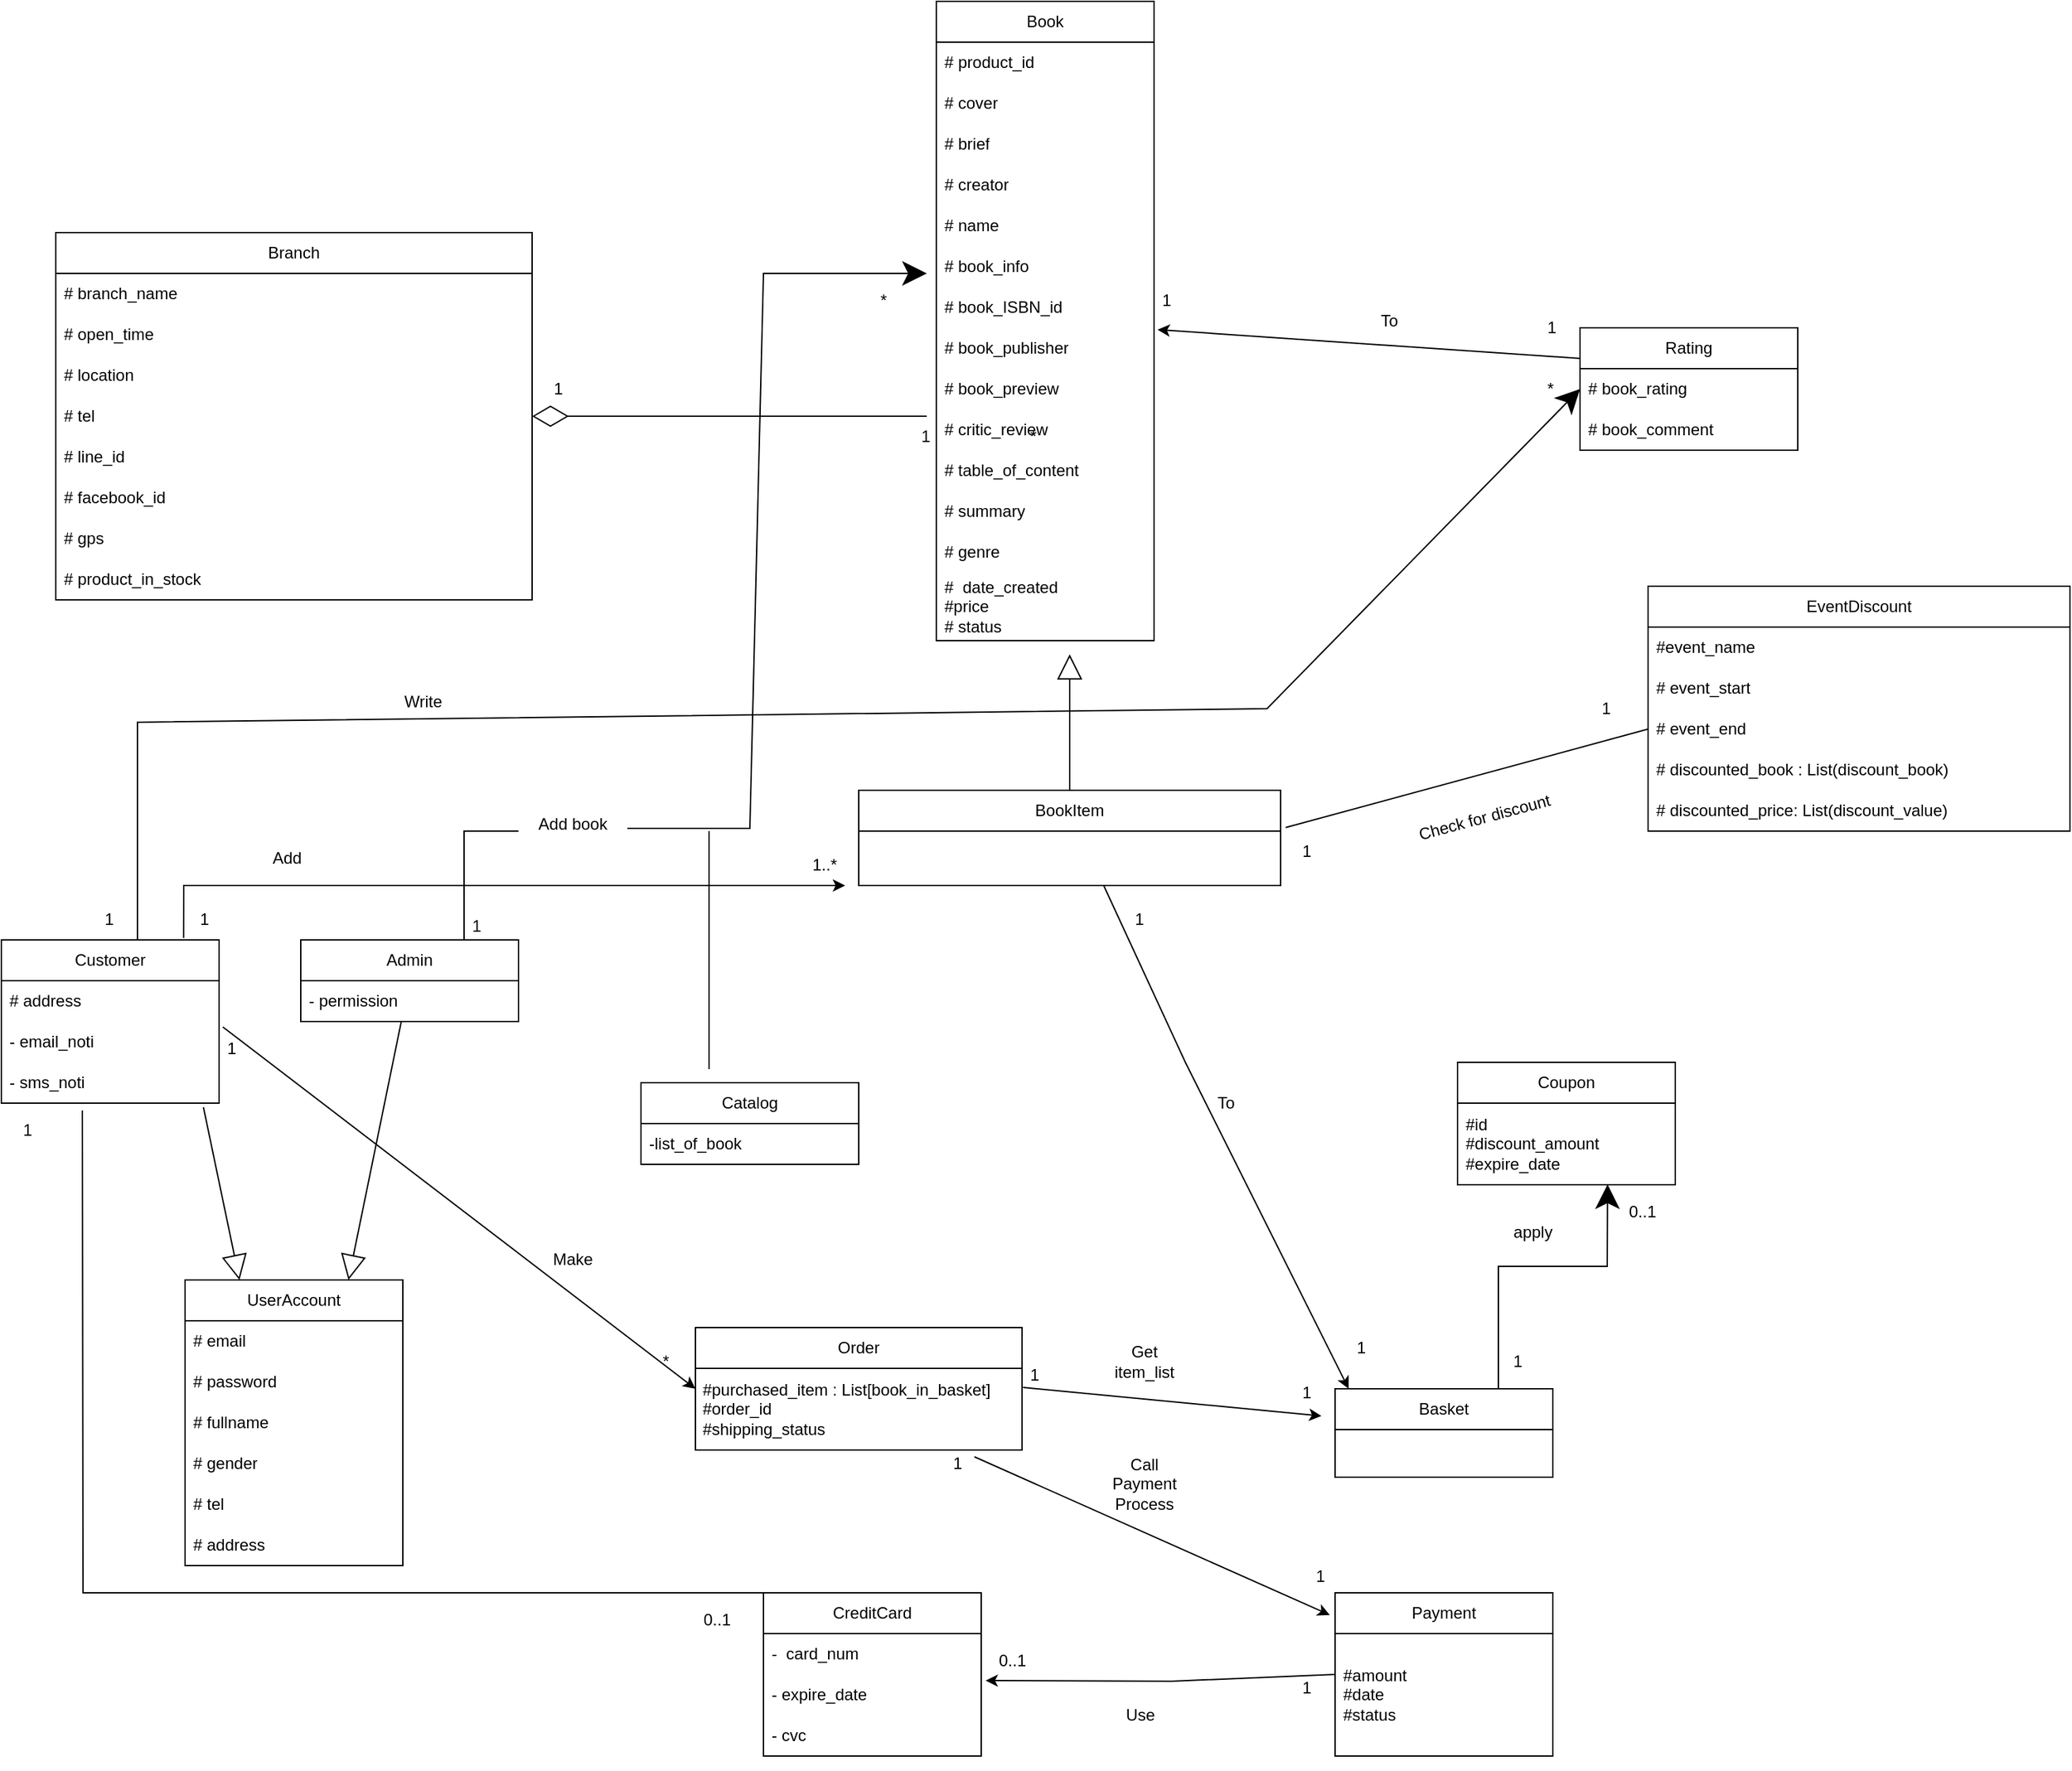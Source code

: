 <mxfile version="20.8.23" type="device"><diagram id="C5RBs43oDa-KdzZeNtuy" name="Page-1"><mxGraphModel dx="1314" dy="692" grid="1" gridSize="10" guides="1" tooltips="1" connect="1" arrows="1" fold="1" page="1" pageScale="1" pageWidth="1654" pageHeight="2336" math="0" shadow="0"><root><mxCell id="WIyWlLk6GJQsqaUBKTNV-0"/><mxCell id="WIyWlLk6GJQsqaUBKTNV-1" parent="WIyWlLk6GJQsqaUBKTNV-0"/><mxCell id="mGUsan2AT3koBFjfk_Zs-2" value="UserAccount" style="swimlane;fontStyle=0;childLayout=stackLayout;horizontal=1;startSize=30;horizontalStack=0;resizeParent=1;resizeParentMax=0;resizeLast=0;collapsible=1;marginBottom=0;whiteSpace=wrap;html=1;" parent="WIyWlLk6GJQsqaUBKTNV-1" vertex="1"><mxGeometry x="195" y="960" width="160" height="210" as="geometry"/></mxCell><mxCell id="mGUsan2AT3koBFjfk_Zs-3" value="# email" style="text;strokeColor=none;fillColor=none;align=left;verticalAlign=middle;spacingLeft=4;spacingRight=4;overflow=hidden;points=[[0,0.5],[1,0.5]];portConstraint=eastwest;rotatable=0;whiteSpace=wrap;html=1;" parent="mGUsan2AT3koBFjfk_Zs-2" vertex="1"><mxGeometry y="30" width="160" height="30" as="geometry"/></mxCell><mxCell id="mGUsan2AT3koBFjfk_Zs-4" value="# password" style="text;strokeColor=none;fillColor=none;align=left;verticalAlign=middle;spacingLeft=4;spacingRight=4;overflow=hidden;points=[[0,0.5],[1,0.5]];portConstraint=eastwest;rotatable=0;whiteSpace=wrap;html=1;" parent="mGUsan2AT3koBFjfk_Zs-2" vertex="1"><mxGeometry y="60" width="160" height="30" as="geometry"/></mxCell><mxCell id="mGUsan2AT3koBFjfk_Zs-5" value="# fullname" style="text;strokeColor=none;fillColor=none;align=left;verticalAlign=middle;spacingLeft=4;spacingRight=4;overflow=hidden;points=[[0,0.5],[1,0.5]];portConstraint=eastwest;rotatable=0;whiteSpace=wrap;html=1;" parent="mGUsan2AT3koBFjfk_Zs-2" vertex="1"><mxGeometry y="90" width="160" height="30" as="geometry"/></mxCell><mxCell id="mGUsan2AT3koBFjfk_Zs-7" value="# gender" style="text;strokeColor=none;fillColor=none;align=left;verticalAlign=middle;spacingLeft=4;spacingRight=4;overflow=hidden;points=[[0,0.5],[1,0.5]];portConstraint=eastwest;rotatable=0;whiteSpace=wrap;html=1;" parent="mGUsan2AT3koBFjfk_Zs-2" vertex="1"><mxGeometry y="120" width="160" height="30" as="geometry"/></mxCell><mxCell id="mGUsan2AT3koBFjfk_Zs-9" value="# tel" style="text;strokeColor=none;fillColor=none;align=left;verticalAlign=middle;spacingLeft=4;spacingRight=4;overflow=hidden;points=[[0,0.5],[1,0.5]];portConstraint=eastwest;rotatable=0;whiteSpace=wrap;html=1;" parent="mGUsan2AT3koBFjfk_Zs-2" vertex="1"><mxGeometry y="150" width="160" height="30" as="geometry"/></mxCell><mxCell id="2beDzHOV4FtanLBWk04p-0" value="# address" style="text;strokeColor=none;fillColor=none;align=left;verticalAlign=middle;spacingLeft=4;spacingRight=4;overflow=hidden;points=[[0,0.5],[1,0.5]];portConstraint=eastwest;rotatable=0;whiteSpace=wrap;html=1;" parent="mGUsan2AT3koBFjfk_Zs-2" vertex="1"><mxGeometry y="180" width="160" height="30" as="geometry"/></mxCell><mxCell id="mGUsan2AT3koBFjfk_Zs-13" value="" style="endArrow=block;endSize=16;endFill=0;html=1;rounded=0;entryX=0.25;entryY=0;entryDx=0;entryDy=0;exitX=0.928;exitY=1.1;exitDx=0;exitDy=0;exitPerimeter=0;" parent="WIyWlLk6GJQsqaUBKTNV-1" source="mGUsan2AT3koBFjfk_Zs-23" target="mGUsan2AT3koBFjfk_Zs-2" edge="1"><mxGeometry width="160" relative="1" as="geometry"><mxPoint x="210" y="840" as="sourcePoint"/><mxPoint x="270" y="310" as="targetPoint"/></mxGeometry></mxCell><mxCell id="mGUsan2AT3koBFjfk_Zs-28" value="" style="endArrow=block;endSize=16;endFill=0;html=1;rounded=0;entryX=0.75;entryY=0;entryDx=0;entryDy=0;" parent="WIyWlLk6GJQsqaUBKTNV-1" source="mGUsan2AT3koBFjfk_Zs-24" target="mGUsan2AT3koBFjfk_Zs-2" edge="1"><mxGeometry width="160" relative="1" as="geometry"><mxPoint x="400" y="380" as="sourcePoint"/><mxPoint x="491" y="261" as="targetPoint"/></mxGeometry></mxCell><mxCell id="mGUsan2AT3koBFjfk_Zs-29" value="Book" style="swimlane;fontStyle=0;childLayout=stackLayout;horizontal=1;startSize=30;horizontalStack=0;resizeParent=1;resizeParentMax=0;resizeLast=0;collapsible=1;marginBottom=0;whiteSpace=wrap;html=1;" parent="WIyWlLk6GJQsqaUBKTNV-1" vertex="1"><mxGeometry x="747" y="20" width="160" height="470" as="geometry"/></mxCell><mxCell id="mGUsan2AT3koBFjfk_Zs-15" value="# product_id" style="text;strokeColor=none;fillColor=none;align=left;verticalAlign=middle;spacingLeft=4;spacingRight=4;overflow=hidden;points=[[0,0.5],[1,0.5]];portConstraint=eastwest;rotatable=0;whiteSpace=wrap;html=1;" parent="mGUsan2AT3koBFjfk_Zs-29" vertex="1"><mxGeometry y="30" width="160" height="30" as="geometry"/></mxCell><mxCell id="mGUsan2AT3koBFjfk_Zs-43" value="# cover" style="text;strokeColor=none;fillColor=none;align=left;verticalAlign=middle;spacingLeft=4;spacingRight=4;overflow=hidden;points=[[0,0.5],[1,0.5]];portConstraint=eastwest;rotatable=0;whiteSpace=wrap;html=1;" parent="mGUsan2AT3koBFjfk_Zs-29" vertex="1"><mxGeometry y="60" width="160" height="30" as="geometry"/></mxCell><mxCell id="mGUsan2AT3koBFjfk_Zs-31" value="# brief" style="text;strokeColor=none;fillColor=none;align=left;verticalAlign=middle;spacingLeft=4;spacingRight=4;overflow=hidden;points=[[0,0.5],[1,0.5]];portConstraint=eastwest;rotatable=0;whiteSpace=wrap;html=1;" parent="mGUsan2AT3koBFjfk_Zs-29" vertex="1"><mxGeometry y="90" width="160" height="30" as="geometry"/></mxCell><mxCell id="mGUsan2AT3koBFjfk_Zs-32" value="# creator" style="text;strokeColor=none;fillColor=none;align=left;verticalAlign=middle;spacingLeft=4;spacingRight=4;overflow=hidden;points=[[0,0.5],[1,0.5]];portConstraint=eastwest;rotatable=0;whiteSpace=wrap;html=1;" parent="mGUsan2AT3koBFjfk_Zs-29" vertex="1"><mxGeometry y="120" width="160" height="30" as="geometry"/></mxCell><mxCell id="mGUsan2AT3koBFjfk_Zs-33" value="# name" style="text;strokeColor=none;fillColor=none;align=left;verticalAlign=middle;spacingLeft=4;spacingRight=4;overflow=hidden;points=[[0,0.5],[1,0.5]];portConstraint=eastwest;rotatable=0;whiteSpace=wrap;html=1;" parent="mGUsan2AT3koBFjfk_Zs-29" vertex="1"><mxGeometry y="150" width="160" height="30" as="geometry"/></mxCell><mxCell id="mGUsan2AT3koBFjfk_Zs-39" value="# book_info" style="text;strokeColor=none;fillColor=none;align=left;verticalAlign=middle;spacingLeft=4;spacingRight=4;overflow=hidden;points=[[0,0.5],[1,0.5]];portConstraint=eastwest;rotatable=0;whiteSpace=wrap;html=1;" parent="mGUsan2AT3koBFjfk_Zs-29" vertex="1"><mxGeometry y="180" width="160" height="30" as="geometry"/></mxCell><mxCell id="mGUsan2AT3koBFjfk_Zs-40" value="# book_ISBN_id" style="text;strokeColor=none;fillColor=none;align=left;verticalAlign=middle;spacingLeft=4;spacingRight=4;overflow=hidden;points=[[0,0.5],[1,0.5]];portConstraint=eastwest;rotatable=0;whiteSpace=wrap;html=1;" parent="mGUsan2AT3koBFjfk_Zs-29" vertex="1"><mxGeometry y="210" width="160" height="30" as="geometry"/></mxCell><mxCell id="mGUsan2AT3koBFjfk_Zs-41" value="# book_publisher" style="text;strokeColor=none;fillColor=none;align=left;verticalAlign=middle;spacingLeft=4;spacingRight=4;overflow=hidden;points=[[0,0.5],[1,0.5]];portConstraint=eastwest;rotatable=0;whiteSpace=wrap;html=1;" parent="mGUsan2AT3koBFjfk_Zs-29" vertex="1"><mxGeometry y="240" width="160" height="30" as="geometry"/></mxCell><mxCell id="mGUsan2AT3koBFjfk_Zs-42" value="# book_preview" style="text;strokeColor=none;fillColor=none;align=left;verticalAlign=middle;spacingLeft=4;spacingRight=4;overflow=hidden;points=[[0,0.5],[1,0.5]];portConstraint=eastwest;rotatable=0;whiteSpace=wrap;html=1;" parent="mGUsan2AT3koBFjfk_Zs-29" vertex="1"><mxGeometry y="270" width="160" height="30" as="geometry"/></mxCell><mxCell id="mGUsan2AT3koBFjfk_Zs-46" value="# critic_review" style="text;strokeColor=none;fillColor=none;align=left;verticalAlign=middle;spacingLeft=4;spacingRight=4;overflow=hidden;points=[[0,0.5],[1,0.5]];portConstraint=eastwest;rotatable=0;whiteSpace=wrap;html=1;" parent="mGUsan2AT3koBFjfk_Zs-29" vertex="1"><mxGeometry y="300" width="160" height="30" as="geometry"/></mxCell><mxCell id="mGUsan2AT3koBFjfk_Zs-45" value="# table_of_content" style="text;strokeColor=none;fillColor=none;align=left;verticalAlign=middle;spacingLeft=4;spacingRight=4;overflow=hidden;points=[[0,0.5],[1,0.5]];portConstraint=eastwest;rotatable=0;whiteSpace=wrap;html=1;" parent="mGUsan2AT3koBFjfk_Zs-29" vertex="1"><mxGeometry y="330" width="160" height="30" as="geometry"/></mxCell><mxCell id="mGUsan2AT3koBFjfk_Zs-44" value="# summary" style="text;strokeColor=none;fillColor=none;align=left;verticalAlign=middle;spacingLeft=4;spacingRight=4;overflow=hidden;points=[[0,0.5],[1,0.5]];portConstraint=eastwest;rotatable=0;whiteSpace=wrap;html=1;" parent="mGUsan2AT3koBFjfk_Zs-29" vertex="1"><mxGeometry y="360" width="160" height="30" as="geometry"/></mxCell><mxCell id="mGUsan2AT3koBFjfk_Zs-34" value="# genre" style="text;strokeColor=none;fillColor=none;align=left;verticalAlign=middle;spacingLeft=4;spacingRight=4;overflow=hidden;points=[[0,0.5],[1,0.5]];portConstraint=eastwest;rotatable=0;whiteSpace=wrap;html=1;" parent="mGUsan2AT3koBFjfk_Zs-29" vertex="1"><mxGeometry y="390" width="160" height="30" as="geometry"/></mxCell><mxCell id="mGUsan2AT3koBFjfk_Zs-36" value="#&amp;nbsp; date_created&lt;br&gt;&#9;&lt;span style=&quot;&quot;&gt;#price&lt;/span&gt;&lt;br style=&quot;border-color: var(--border-color);&quot;&gt;&lt;span style=&quot;border-color: var(--border-color);&quot;&gt;&#9;&lt;/span&gt;&lt;span style=&quot;&quot;&gt;# status&lt;/span&gt;" style="text;strokeColor=none;fillColor=none;align=left;verticalAlign=middle;spacingLeft=4;spacingRight=4;overflow=hidden;points=[[0,0.5],[1,0.5]];portConstraint=eastwest;rotatable=0;whiteSpace=wrap;html=1;" parent="mGUsan2AT3koBFjfk_Zs-29" vertex="1"><mxGeometry y="420" width="160" height="50" as="geometry"/></mxCell><mxCell id="mGUsan2AT3koBFjfk_Zs-55" value="Rating" style="swimlane;fontStyle=0;childLayout=stackLayout;horizontal=1;startSize=30;horizontalStack=0;resizeParent=1;resizeParentMax=0;resizeLast=0;collapsible=1;marginBottom=0;whiteSpace=wrap;html=1;" parent="WIyWlLk6GJQsqaUBKTNV-1" vertex="1"><mxGeometry x="1220" y="260" width="160" height="90" as="geometry"/></mxCell><mxCell id="mGUsan2AT3koBFjfk_Zs-56" value="# book_rating" style="text;strokeColor=none;fillColor=none;align=left;verticalAlign=middle;spacingLeft=4;spacingRight=4;overflow=hidden;points=[[0,0.5],[1,0.5]];portConstraint=eastwest;rotatable=0;whiteSpace=wrap;html=1;" parent="mGUsan2AT3koBFjfk_Zs-55" vertex="1"><mxGeometry y="30" width="160" height="30" as="geometry"/></mxCell><mxCell id="mGUsan2AT3koBFjfk_Zs-57" value="# book_comment" style="text;strokeColor=none;fillColor=none;align=left;verticalAlign=middle;spacingLeft=4;spacingRight=4;overflow=hidden;points=[[0,0.5],[1,0.5]];portConstraint=eastwest;rotatable=0;whiteSpace=wrap;html=1;" parent="mGUsan2AT3koBFjfk_Zs-55" vertex="1"><mxGeometry y="60" width="160" height="30" as="geometry"/></mxCell><mxCell id="mGUsan2AT3koBFjfk_Zs-59" value="EventDiscount" style="swimlane;fontStyle=0;childLayout=stackLayout;horizontal=1;startSize=30;horizontalStack=0;resizeParent=1;resizeParentMax=0;resizeLast=0;collapsible=1;marginBottom=0;whiteSpace=wrap;html=1;" parent="WIyWlLk6GJQsqaUBKTNV-1" vertex="1"><mxGeometry x="1270" y="450" width="310" height="180" as="geometry"/></mxCell><mxCell id="mGUsan2AT3koBFjfk_Zs-60" value="#event_name" style="text;strokeColor=none;fillColor=none;align=left;verticalAlign=middle;spacingLeft=4;spacingRight=4;overflow=hidden;points=[[0,0.5],[1,0.5]];portConstraint=eastwest;rotatable=0;whiteSpace=wrap;html=1;" parent="mGUsan2AT3koBFjfk_Zs-59" vertex="1"><mxGeometry y="30" width="310" height="30" as="geometry"/></mxCell><mxCell id="mGUsan2AT3koBFjfk_Zs-61" value="# event_start" style="text;strokeColor=none;fillColor=none;align=left;verticalAlign=middle;spacingLeft=4;spacingRight=4;overflow=hidden;points=[[0,0.5],[1,0.5]];portConstraint=eastwest;rotatable=0;whiteSpace=wrap;html=1;" parent="mGUsan2AT3koBFjfk_Zs-59" vertex="1"><mxGeometry y="60" width="310" height="30" as="geometry"/></mxCell><mxCell id="_rfUWLjy0IPP86ky1Skj-0" value="# event_end" style="text;strokeColor=none;fillColor=none;align=left;verticalAlign=middle;spacingLeft=4;spacingRight=4;overflow=hidden;points=[[0,0.5],[1,0.5]];portConstraint=eastwest;rotatable=0;whiteSpace=wrap;html=1;" parent="mGUsan2AT3koBFjfk_Zs-59" vertex="1"><mxGeometry y="90" width="310" height="30" as="geometry"/></mxCell><mxCell id="BXBGvgOF5kK2kdJJU8cS-17" value="# discounted_book : List(discount_book)" style="text;strokeColor=none;fillColor=none;align=left;verticalAlign=middle;spacingLeft=4;spacingRight=4;overflow=hidden;points=[[0,0.5],[1,0.5]];portConstraint=eastwest;rotatable=0;whiteSpace=wrap;html=1;" parent="mGUsan2AT3koBFjfk_Zs-59" vertex="1"><mxGeometry y="120" width="310" height="30" as="geometry"/></mxCell><mxCell id="_rfUWLjy0IPP86ky1Skj-1" value="# discounted_price: List(discount_value)" style="text;strokeColor=none;fillColor=none;align=left;verticalAlign=middle;spacingLeft=4;spacingRight=4;overflow=hidden;points=[[0,0.5],[1,0.5]];portConstraint=eastwest;rotatable=0;whiteSpace=wrap;html=1;" parent="mGUsan2AT3koBFjfk_Zs-59" vertex="1"><mxGeometry y="150" width="310" height="30" as="geometry"/></mxCell><mxCell id="_rfUWLjy0IPP86ky1Skj-4" value="Branch" style="swimlane;fontStyle=0;childLayout=stackLayout;horizontal=1;startSize=30;horizontalStack=0;resizeParent=1;resizeParentMax=0;resizeLast=0;collapsible=1;marginBottom=0;whiteSpace=wrap;html=1;" parent="WIyWlLk6GJQsqaUBKTNV-1" vertex="1"><mxGeometry x="100" y="190" width="350" height="270" as="geometry"/></mxCell><mxCell id="_rfUWLjy0IPP86ky1Skj-6" value="# branch_name" style="text;strokeColor=none;fillColor=none;align=left;verticalAlign=middle;spacingLeft=4;spacingRight=4;overflow=hidden;points=[[0,0.5],[1,0.5]];portConstraint=eastwest;rotatable=0;whiteSpace=wrap;html=1;" parent="_rfUWLjy0IPP86ky1Skj-4" vertex="1"><mxGeometry y="30" width="350" height="30" as="geometry"/></mxCell><mxCell id="_rfUWLjy0IPP86ky1Skj-7" value="# open_time" style="text;strokeColor=none;fillColor=none;align=left;verticalAlign=middle;spacingLeft=4;spacingRight=4;overflow=hidden;points=[[0,0.5],[1,0.5]];portConstraint=eastwest;rotatable=0;whiteSpace=wrap;html=1;" parent="_rfUWLjy0IPP86ky1Skj-4" vertex="1"><mxGeometry y="60" width="350" height="30" as="geometry"/></mxCell><mxCell id="_rfUWLjy0IPP86ky1Skj-8" value="# location" style="text;strokeColor=none;fillColor=none;align=left;verticalAlign=middle;spacingLeft=4;spacingRight=4;overflow=hidden;points=[[0,0.5],[1,0.5]];portConstraint=eastwest;rotatable=0;whiteSpace=wrap;html=1;" parent="_rfUWLjy0IPP86ky1Skj-4" vertex="1"><mxGeometry y="90" width="350" height="30" as="geometry"/></mxCell><mxCell id="_rfUWLjy0IPP86ky1Skj-9" value="# tel" style="text;strokeColor=none;fillColor=none;align=left;verticalAlign=middle;spacingLeft=4;spacingRight=4;overflow=hidden;points=[[0,0.5],[1,0.5]];portConstraint=eastwest;rotatable=0;whiteSpace=wrap;html=1;" parent="_rfUWLjy0IPP86ky1Skj-4" vertex="1"><mxGeometry y="120" width="350" height="30" as="geometry"/></mxCell><mxCell id="_rfUWLjy0IPP86ky1Skj-10" value="# line_id" style="text;strokeColor=none;fillColor=none;align=left;verticalAlign=middle;spacingLeft=4;spacingRight=4;overflow=hidden;points=[[0,0.5],[1,0.5]];portConstraint=eastwest;rotatable=0;whiteSpace=wrap;html=1;" parent="_rfUWLjy0IPP86ky1Skj-4" vertex="1"><mxGeometry y="150" width="350" height="30" as="geometry"/></mxCell><mxCell id="_rfUWLjy0IPP86ky1Skj-11" value="# facebook_id" style="text;strokeColor=none;fillColor=none;align=left;verticalAlign=middle;spacingLeft=4;spacingRight=4;overflow=hidden;points=[[0,0.5],[1,0.5]];portConstraint=eastwest;rotatable=0;whiteSpace=wrap;html=1;" parent="_rfUWLjy0IPP86ky1Skj-4" vertex="1"><mxGeometry y="180" width="350" height="30" as="geometry"/></mxCell><mxCell id="_rfUWLjy0IPP86ky1Skj-5" value="# gps" style="text;strokeColor=none;fillColor=none;align=left;verticalAlign=middle;spacingLeft=4;spacingRight=4;overflow=hidden;points=[[0,0.5],[1,0.5]];portConstraint=eastwest;rotatable=0;whiteSpace=wrap;html=1;" parent="_rfUWLjy0IPP86ky1Skj-4" vertex="1"><mxGeometry y="210" width="350" height="30" as="geometry"/></mxCell><mxCell id="_rfUWLjy0IPP86ky1Skj-12" value="# product_in_stock" style="text;strokeColor=none;fillColor=none;align=left;verticalAlign=middle;spacingLeft=4;spacingRight=4;overflow=hidden;points=[[0,0.5],[1,0.5]];portConstraint=eastwest;rotatable=0;whiteSpace=wrap;html=1;" parent="_rfUWLjy0IPP86ky1Skj-4" vertex="1"><mxGeometry y="240" width="350" height="30" as="geometry"/></mxCell><mxCell id="CD-qwbF_j9oEgW1GiG7J-0" value="Basket" style="swimlane;fontStyle=0;childLayout=stackLayout;horizontal=1;startSize=30;horizontalStack=0;resizeParent=1;resizeParentMax=0;resizeLast=0;collapsible=1;marginBottom=0;whiteSpace=wrap;html=1;" parent="WIyWlLk6GJQsqaUBKTNV-1" vertex="1"><mxGeometry x="1040" y="1040" width="160" height="65" as="geometry"/></mxCell><mxCell id="mGUsan2AT3koBFjfk_Zs-20" value="Customer" style="swimlane;fontStyle=0;childLayout=stackLayout;horizontal=1;startSize=30;horizontalStack=0;resizeParent=1;resizeParentMax=0;resizeLast=0;collapsible=1;marginBottom=0;whiteSpace=wrap;html=1;" parent="WIyWlLk6GJQsqaUBKTNV-1" vertex="1"><mxGeometry x="60" y="710" width="160" height="120" as="geometry"/></mxCell><mxCell id="mGUsan2AT3koBFjfk_Zs-21" value="# address" style="text;strokeColor=none;fillColor=none;align=left;verticalAlign=middle;spacingLeft=4;spacingRight=4;overflow=hidden;points=[[0,0.5],[1,0.5]];portConstraint=eastwest;rotatable=0;whiteSpace=wrap;html=1;" parent="mGUsan2AT3koBFjfk_Zs-20" vertex="1"><mxGeometry y="30" width="160" height="30" as="geometry"/></mxCell><mxCell id="mGUsan2AT3koBFjfk_Zs-22" value="- email_noti" style="text;strokeColor=none;fillColor=none;align=left;verticalAlign=middle;spacingLeft=4;spacingRight=4;overflow=hidden;points=[[0,0.5],[1,0.5]];portConstraint=eastwest;rotatable=0;whiteSpace=wrap;html=1;" parent="mGUsan2AT3koBFjfk_Zs-20" vertex="1"><mxGeometry y="60" width="160" height="30" as="geometry"/></mxCell><mxCell id="mGUsan2AT3koBFjfk_Zs-23" value="- sms_noti" style="text;strokeColor=none;fillColor=none;align=left;verticalAlign=middle;spacingLeft=4;spacingRight=4;overflow=hidden;points=[[0,0.5],[1,0.5]];portConstraint=eastwest;rotatable=0;whiteSpace=wrap;html=1;" parent="mGUsan2AT3koBFjfk_Zs-20" vertex="1"><mxGeometry y="90" width="160" height="30" as="geometry"/></mxCell><mxCell id="mGUsan2AT3koBFjfk_Zs-24" value="Admin" style="swimlane;fontStyle=0;childLayout=stackLayout;horizontal=1;startSize=30;horizontalStack=0;resizeParent=1;resizeParentMax=0;resizeLast=0;collapsible=1;marginBottom=0;whiteSpace=wrap;html=1;" parent="WIyWlLk6GJQsqaUBKTNV-1" vertex="1"><mxGeometry x="280" y="710" width="160" height="60" as="geometry"/></mxCell><mxCell id="mGUsan2AT3koBFjfk_Zs-25" value="- permission" style="text;strokeColor=none;fillColor=none;align=left;verticalAlign=middle;spacingLeft=4;spacingRight=4;overflow=hidden;points=[[0,0.5],[1,0.5]];portConstraint=eastwest;rotatable=0;whiteSpace=wrap;html=1;" parent="mGUsan2AT3koBFjfk_Zs-24" vertex="1"><mxGeometry y="30" width="160" height="30" as="geometry"/></mxCell><mxCell id="K6XgdalXQNr6SHEd6Nnu-16" style="edgeStyle=orthogonalEdgeStyle;rounded=0;orthogonalLoop=1;jettySize=auto;html=1;exitX=0.5;exitY=1;exitDx=0;exitDy=0;" parent="WIyWlLk6GJQsqaUBKTNV-1" edge="1"><mxGeometry relative="1" as="geometry"/></mxCell><mxCell id="K6XgdalXQNr6SHEd6Nnu-18" value="" style="endArrow=classic;html=1;rounded=0;strokeColor=#000000;endSize=15;startArrow=none;" parent="WIyWlLk6GJQsqaUBKTNV-1" edge="1"><mxGeometry width="50" height="50" relative="1" as="geometry"><mxPoint x="520" y="628" as="sourcePoint"/><mxPoint x="740" y="220" as="targetPoint"/><Array as="points"><mxPoint x="610" y="628"/><mxPoint x="620" y="220"/></Array></mxGeometry></mxCell><mxCell id="BXBGvgOF5kK2kdJJU8cS-5" value="CreditCard" style="swimlane;fontStyle=0;childLayout=stackLayout;horizontal=1;startSize=30;horizontalStack=0;resizeParent=1;resizeParentMax=0;resizeLast=0;collapsible=1;marginBottom=0;whiteSpace=wrap;html=1;" parent="WIyWlLk6GJQsqaUBKTNV-1" vertex="1"><mxGeometry x="620" y="1190" width="160" height="120" as="geometry"/></mxCell><mxCell id="BXBGvgOF5kK2kdJJU8cS-6" value="-&amp;nbsp; card_num" style="text;strokeColor=none;fillColor=none;align=left;verticalAlign=middle;spacingLeft=4;spacingRight=4;overflow=hidden;points=[[0,0.5],[1,0.5]];portConstraint=eastwest;rotatable=0;whiteSpace=wrap;html=1;" parent="BXBGvgOF5kK2kdJJU8cS-5" vertex="1"><mxGeometry y="30" width="160" height="30" as="geometry"/></mxCell><mxCell id="BXBGvgOF5kK2kdJJU8cS-8" value="- expire_date" style="text;strokeColor=none;fillColor=none;align=left;verticalAlign=middle;spacingLeft=4;spacingRight=4;overflow=hidden;points=[[0,0.5],[1,0.5]];portConstraint=eastwest;rotatable=0;whiteSpace=wrap;html=1;" parent="BXBGvgOF5kK2kdJJU8cS-5" vertex="1"><mxGeometry y="60" width="160" height="30" as="geometry"/></mxCell><mxCell id="BXBGvgOF5kK2kdJJU8cS-7" value="- cvc" style="text;strokeColor=none;fillColor=none;align=left;verticalAlign=middle;spacingLeft=4;spacingRight=4;overflow=hidden;points=[[0,0.5],[1,0.5]];portConstraint=eastwest;rotatable=0;whiteSpace=wrap;html=1;" parent="BXBGvgOF5kK2kdJJU8cS-5" vertex="1"><mxGeometry y="90" width="160" height="30" as="geometry"/></mxCell><mxCell id="BXBGvgOF5kK2kdJJU8cS-11" value="" style="endArrow=none;html=1;rounded=0;strokeColor=#000000;endSize=15;exitX=0.75;exitY=0;exitDx=0;exitDy=0;" parent="WIyWlLk6GJQsqaUBKTNV-1" source="mGUsan2AT3koBFjfk_Zs-24" edge="1"><mxGeometry width="50" height="50" relative="1" as="geometry"><mxPoint x="460" y="440" as="sourcePoint"/><mxPoint x="440" y="630" as="targetPoint"/><Array as="points"><mxPoint x="400" y="630"/></Array></mxGeometry></mxCell><mxCell id="9vTHDskKr0jQRM47U8pA-2" value="Add book" style="text;strokeColor=none;align=center;fillColor=none;html=1;verticalAlign=middle;whiteSpace=wrap;rounded=0;rotation=0;" parent="WIyWlLk6GJQsqaUBKTNV-1" vertex="1"><mxGeometry x="450" y="610" width="60" height="30" as="geometry"/></mxCell><mxCell id="BXBGvgOF5kK2kdJJU8cS-15" value="apply" style="text;html=1;align=center;verticalAlign=middle;resizable=0;points=[];autosize=1;strokeColor=none;fillColor=none;rotation=0;" parent="WIyWlLk6GJQsqaUBKTNV-1" vertex="1"><mxGeometry x="1160" y="910" width="50" height="30" as="geometry"/></mxCell><mxCell id="K6XgdalXQNr6SHEd6Nnu-24" value="Payment" style="swimlane;fontStyle=0;childLayout=stackLayout;horizontal=1;startSize=30;horizontalStack=0;resizeParent=1;resizeParentMax=0;resizeLast=0;collapsible=1;marginBottom=0;whiteSpace=wrap;html=1;" parent="WIyWlLk6GJQsqaUBKTNV-1" vertex="1"><mxGeometry x="1040" y="1190" width="160" height="120" as="geometry"><mxRectangle x="1040" y="1190" width="90" height="30" as="alternateBounds"/></mxGeometry></mxCell><mxCell id="K6XgdalXQNr6SHEd6Nnu-25" value="#amount&lt;br&gt;#date&lt;br&gt;#status" style="text;strokeColor=none;fillColor=none;align=left;verticalAlign=middle;spacingLeft=4;spacingRight=4;overflow=hidden;points=[[0,0.5],[1,0.5]];portConstraint=eastwest;rotatable=0;whiteSpace=wrap;html=1;" parent="K6XgdalXQNr6SHEd6Nnu-24" vertex="1"><mxGeometry y="30" width="160" height="90" as="geometry"/></mxCell><mxCell id="K6XgdalXQNr6SHEd6Nnu-50" value="1" style="text;strokeColor=none;fillColor=none;align=left;verticalAlign=middle;spacingLeft=4;spacingRight=4;overflow=hidden;points=[[0,0.5],[1,0.5]];portConstraint=eastwest;rotatable=0;whiteSpace=wrap;html=1;" parent="WIyWlLk6GJQsqaUBKTNV-1" vertex="1"><mxGeometry x="460" y="295" width="40" height="20" as="geometry"/></mxCell><mxCell id="K6XgdalXQNr6SHEd6Nnu-52" value="1" style="text;strokeColor=none;fillColor=none;align=left;verticalAlign=middle;spacingLeft=4;spacingRight=4;overflow=hidden;points=[[0,0.5],[1,0.5]];portConstraint=eastwest;rotatable=0;whiteSpace=wrap;html=1;" parent="WIyWlLk6GJQsqaUBKTNV-1" vertex="1"><mxGeometry x="730" y="330" width="40" height="20" as="geometry"/></mxCell><mxCell id="K6XgdalXQNr6SHEd6Nnu-53" value="*" style="text;strokeColor=none;fillColor=none;align=left;verticalAlign=middle;spacingLeft=4;spacingRight=4;overflow=hidden;points=[[0,0.5],[1,0.5]];portConstraint=eastwest;rotatable=0;whiteSpace=wrap;html=1;" parent="WIyWlLk6GJQsqaUBKTNV-1" vertex="1"><mxGeometry x="810" y="330" width="30" height="20" as="geometry"/></mxCell><mxCell id="K6XgdalXQNr6SHEd6Nnu-54" value="1" style="text;strokeColor=none;fillColor=none;align=left;verticalAlign=middle;spacingLeft=4;spacingRight=4;overflow=hidden;points=[[0,0.5],[1,0.5]];portConstraint=eastwest;rotatable=0;whiteSpace=wrap;html=1;" parent="WIyWlLk6GJQsqaUBKTNV-1" vertex="1"><mxGeometry x="1010" y="635" width="40" height="20" as="geometry"/></mxCell><mxCell id="K6XgdalXQNr6SHEd6Nnu-56" value="1" style="text;strokeColor=none;fillColor=none;align=left;verticalAlign=middle;spacingLeft=4;spacingRight=4;overflow=hidden;points=[[0,0.5],[1,0.5]];portConstraint=eastwest;rotatable=0;whiteSpace=wrap;html=1;" parent="WIyWlLk6GJQsqaUBKTNV-1" vertex="1"><mxGeometry x="1230" y="530" width="40" height="20" as="geometry"/></mxCell><mxCell id="K6XgdalXQNr6SHEd6Nnu-59" value="Coupon" style="swimlane;fontStyle=0;childLayout=stackLayout;horizontal=1;startSize=30;horizontalStack=0;resizeParent=1;resizeParentMax=0;resizeLast=0;collapsible=1;marginBottom=0;whiteSpace=wrap;html=1;" parent="WIyWlLk6GJQsqaUBKTNV-1" vertex="1"><mxGeometry x="1130" y="800" width="160" height="90" as="geometry"/></mxCell><mxCell id="K6XgdalXQNr6SHEd6Nnu-60" value="#id&lt;br&gt;#discount_amount&lt;br&gt;#expire_date" style="text;strokeColor=none;fillColor=none;align=left;verticalAlign=middle;spacingLeft=4;spacingRight=4;overflow=hidden;points=[[0,0.5],[1,0.5]];portConstraint=eastwest;rotatable=0;whiteSpace=wrap;html=1;" parent="K6XgdalXQNr6SHEd6Nnu-59" vertex="1"><mxGeometry y="30" width="160" height="60" as="geometry"/></mxCell><mxCell id="K6XgdalXQNr6SHEd6Nnu-62" value="1..*" style="text;strokeColor=none;fillColor=none;align=left;verticalAlign=middle;spacingLeft=4;spacingRight=4;overflow=hidden;points=[[0,0.5],[1,0.5]];portConstraint=eastwest;rotatable=0;whiteSpace=wrap;html=1;" parent="WIyWlLk6GJQsqaUBKTNV-1" vertex="1"><mxGeometry x="650" y="645" width="50" height="20" as="geometry"/></mxCell><mxCell id="K6XgdalXQNr6SHEd6Nnu-65" value="0..1" style="text;strokeColor=none;fillColor=none;align=left;verticalAlign=middle;spacingLeft=4;spacingRight=4;overflow=hidden;points=[[0,0.5],[1,0.5]];portConstraint=eastwest;rotatable=0;whiteSpace=wrap;html=1;" parent="WIyWlLk6GJQsqaUBKTNV-1" vertex="1"><mxGeometry x="1250" y="900" width="40" height="20" as="geometry"/></mxCell><mxCell id="K6XgdalXQNr6SHEd6Nnu-81" value="Catalog" style="swimlane;fontStyle=0;childLayout=stackLayout;horizontal=1;startSize=30;horizontalStack=0;resizeParent=1;resizeParentMax=0;resizeLast=0;collapsible=1;marginBottom=0;whiteSpace=wrap;html=1;" parent="WIyWlLk6GJQsqaUBKTNV-1" vertex="1"><mxGeometry x="530" y="815" width="160" height="60" as="geometry"/></mxCell><mxCell id="K6XgdalXQNr6SHEd6Nnu-82" value="-list_of_book&lt;br&gt;" style="text;strokeColor=none;fillColor=none;align=left;verticalAlign=middle;spacingLeft=4;spacingRight=4;overflow=hidden;points=[[0,0.5],[1,0.5]];portConstraint=eastwest;rotatable=0;whiteSpace=wrap;html=1;" parent="K6XgdalXQNr6SHEd6Nnu-81" vertex="1"><mxGeometry y="30" width="160" height="30" as="geometry"/></mxCell><mxCell id="K6XgdalXQNr6SHEd6Nnu-83" value="" style="endArrow=none;html=1;rounded=0;strokeColor=#000000;endSize=15;" parent="WIyWlLk6GJQsqaUBKTNV-1" edge="1"><mxGeometry width="50" height="50" relative="1" as="geometry"><mxPoint x="580" y="805" as="sourcePoint"/><mxPoint x="580" y="630" as="targetPoint"/></mxGeometry></mxCell><mxCell id="K6XgdalXQNr6SHEd6Nnu-84" value="1" style="text;strokeColor=none;fillColor=none;align=left;verticalAlign=middle;spacingLeft=4;spacingRight=4;overflow=hidden;points=[[0,0.5],[1,0.5]];portConstraint=eastwest;rotatable=0;whiteSpace=wrap;html=1;" parent="WIyWlLk6GJQsqaUBKTNV-1" vertex="1"><mxGeometry x="1165" y="1010" width="40" height="20" as="geometry"/></mxCell><mxCell id="K6XgdalXQNr6SHEd6Nnu-86" value="" style="endArrow=classic;html=1;rounded=0;strokeColor=#000000;endSize=15;entryX=0;entryY=0.5;entryDx=0;entryDy=0;exitX=0.625;exitY=0;exitDx=0;exitDy=0;exitPerimeter=0;" parent="WIyWlLk6GJQsqaUBKTNV-1" source="mGUsan2AT3koBFjfk_Zs-20" target="mGUsan2AT3koBFjfk_Zs-56" edge="1"><mxGeometry width="50" height="50" relative="1" as="geometry"><mxPoint x="930" y="590" as="sourcePoint"/><mxPoint x="780" y="300" as="targetPoint"/><Array as="points"><mxPoint x="160" y="550"/><mxPoint x="990" y="540"/></Array></mxGeometry></mxCell><mxCell id="K6XgdalXQNr6SHEd6Nnu-90" value="" style="endArrow=diamondThin;endFill=0;endSize=24;html=1;rounded=0;strokeColor=#000000;entryX=1;entryY=0.5;entryDx=0;entryDy=0;exitX=-0.044;exitY=0.167;exitDx=0;exitDy=0;exitPerimeter=0;" parent="WIyWlLk6GJQsqaUBKTNV-1" source="mGUsan2AT3koBFjfk_Zs-46" target="_rfUWLjy0IPP86ky1Skj-9" edge="1"><mxGeometry width="160" relative="1" as="geometry"><mxPoint x="550" y="325" as="sourcePoint"/><mxPoint x="550" y="359.3" as="targetPoint"/></mxGeometry></mxCell><mxCell id="K6XgdalXQNr6SHEd6Nnu-85" value="" style="endArrow=classic;html=1;rounded=0;strokeColor=#000000;endSize=15;entryX=0.689;entryY=0.996;entryDx=0;entryDy=0;entryPerimeter=0;exitX=0.75;exitY=0;exitDx=0;exitDy=0;" parent="WIyWlLk6GJQsqaUBKTNV-1" source="CD-qwbF_j9oEgW1GiG7J-0" target="K6XgdalXQNr6SHEd6Nnu-60" edge="1"><mxGeometry width="50" height="50" relative="1" as="geometry"><mxPoint x="1240" y="895" as="sourcePoint"/><mxPoint x="1290" y="845" as="targetPoint"/><Array as="points"><mxPoint x="1160" y="950"/><mxPoint x="1240" y="950"/></Array></mxGeometry></mxCell><mxCell id="K6XgdalXQNr6SHEd6Nnu-98" value="" style="endArrow=none;html=1;rounded=0;strokeColor=#000000;endSize=15;exitX=0;exitY=0;exitDx=0;exitDy=0;entryX=0.372;entryY=1.178;entryDx=0;entryDy=0;entryPerimeter=0;" parent="WIyWlLk6GJQsqaUBKTNV-1" source="BXBGvgOF5kK2kdJJU8cS-5" target="mGUsan2AT3koBFjfk_Zs-23" edge="1"><mxGeometry width="50" height="50" relative="1" as="geometry"><mxPoint x="230" y="1190" as="sourcePoint"/><mxPoint x="150" y="1160" as="targetPoint"/><Array as="points"><mxPoint x="120" y="1190"/></Array></mxGeometry></mxCell><mxCell id="K6XgdalXQNr6SHEd6Nnu-103" value="Order" style="swimlane;fontStyle=0;childLayout=stackLayout;horizontal=1;startSize=30;horizontalStack=0;resizeParent=1;resizeParentMax=0;resizeLast=0;collapsible=1;marginBottom=0;whiteSpace=wrap;html=1;" parent="WIyWlLk6GJQsqaUBKTNV-1" vertex="1"><mxGeometry x="570" y="995" width="240" height="90" as="geometry"/></mxCell><mxCell id="4E5aTLf8uoknFVxPtE9i-10" value="&lt;div&gt;&lt;div&gt;&amp;nbsp;#purchased_item : List[book_in_basket]&lt;/div&gt;&lt;div&gt;&amp;nbsp;#order_id&lt;/div&gt;&lt;div&gt;&amp;nbsp;#shipping_status&amp;nbsp;&lt;span style=&quot;white-space: pre;&quot;&gt;&#9;&lt;/span&gt;&amp;nbsp;&lt;/div&gt;&lt;/div&gt;" style="text;html=1;align=left;verticalAlign=middle;resizable=0;points=[];autosize=1;strokeColor=none;fillColor=none;" parent="K6XgdalXQNr6SHEd6Nnu-103" vertex="1"><mxGeometry y="30" width="240" height="60" as="geometry"/></mxCell><mxCell id="J-LPLhbz7pkfiWd7gqT6-22" value="" style="endArrow=classic;html=1;rounded=0;entryX=-0.024;entryY=0.136;entryDx=0;entryDy=0;entryPerimeter=0;" parent="K6XgdalXQNr6SHEd6Nnu-103" target="K6XgdalXQNr6SHEd6Nnu-24" edge="1"><mxGeometry width="50" height="50" relative="1" as="geometry"><mxPoint x="205" y="95" as="sourcePoint"/><mxPoint x="255" y="45" as="targetPoint"/></mxGeometry></mxCell><mxCell id="4E5aTLf8uoknFVxPtE9i-8" value="&amp;nbsp;1" style="text;strokeColor=none;fillColor=none;align=left;verticalAlign=middle;spacingLeft=4;spacingRight=4;overflow=hidden;points=[[0,0.5],[1,0.5]];portConstraint=eastwest;rotatable=0;whiteSpace=wrap;html=1;" parent="WIyWlLk6GJQsqaUBKTNV-1" vertex="1"><mxGeometry x="750" y="1085" width="40" height="20" as="geometry"/></mxCell><mxCell id="4E5aTLf8uoknFVxPtE9i-9" value="0..1" style="text;strokeColor=none;fillColor=none;align=left;verticalAlign=middle;spacingLeft=4;spacingRight=4;overflow=hidden;points=[[0,0.5],[1,0.5]];portConstraint=eastwest;rotatable=0;whiteSpace=wrap;html=1;" parent="WIyWlLk6GJQsqaUBKTNV-1" vertex="1"><mxGeometry x="787" y="1230" width="40" height="20" as="geometry"/></mxCell><mxCell id="4E5aTLf8uoknFVxPtE9i-13" value="0..1" style="text;strokeColor=none;fillColor=none;align=left;verticalAlign=middle;spacingLeft=4;spacingRight=4;overflow=hidden;points=[[0,0.5],[1,0.5]];portConstraint=eastwest;rotatable=0;whiteSpace=wrap;html=1;" parent="WIyWlLk6GJQsqaUBKTNV-1" vertex="1"><mxGeometry x="570" y="1200" width="40" height="20" as="geometry"/></mxCell><mxCell id="4E5aTLf8uoknFVxPtE9i-14" value="1" style="text;strokeColor=none;fillColor=none;align=left;verticalAlign=middle;spacingLeft=4;spacingRight=4;overflow=hidden;points=[[0,0.5],[1,0.5]];portConstraint=eastwest;rotatable=0;whiteSpace=wrap;html=1;" parent="WIyWlLk6GJQsqaUBKTNV-1" vertex="1"><mxGeometry x="70" y="840" width="40" height="20" as="geometry"/></mxCell><mxCell id="4E5aTLf8uoknFVxPtE9i-18" value="1" style="text;strokeColor=none;fillColor=none;align=left;verticalAlign=middle;spacingLeft=4;spacingRight=4;overflow=hidden;points=[[0,0.5],[1,0.5]];portConstraint=eastwest;rotatable=0;whiteSpace=wrap;html=1;" parent="WIyWlLk6GJQsqaUBKTNV-1" vertex="1"><mxGeometry x="1020" y="1168" width="40" height="20" as="geometry"/></mxCell><mxCell id="4E5aTLf8uoknFVxPtE9i-19" value="1" style="text;strokeColor=none;fillColor=none;align=left;verticalAlign=middle;spacingLeft=4;spacingRight=4;overflow=hidden;points=[[0,0.5],[1,0.5]];portConstraint=eastwest;rotatable=0;whiteSpace=wrap;html=1;" parent="WIyWlLk6GJQsqaUBKTNV-1" vertex="1"><mxGeometry x="1010" y="1250" width="40" height="20" as="geometry"/></mxCell><mxCell id="4E5aTLf8uoknFVxPtE9i-25" value="*" style="text;strokeColor=none;fillColor=none;align=left;verticalAlign=middle;spacingLeft=4;spacingRight=4;overflow=hidden;points=[[0,0.5],[1,0.5]];portConstraint=eastwest;rotatable=0;whiteSpace=wrap;html=1;" parent="WIyWlLk6GJQsqaUBKTNV-1" vertex="1"><mxGeometry x="540" y="1010" width="40" height="20" as="geometry"/></mxCell><mxCell id="4E5aTLf8uoknFVxPtE9i-26" value="1" style="text;strokeColor=none;fillColor=none;align=left;verticalAlign=middle;spacingLeft=4;spacingRight=4;overflow=hidden;points=[[0,0.5],[1,0.5]];portConstraint=eastwest;rotatable=0;whiteSpace=wrap;html=1;" parent="WIyWlLk6GJQsqaUBKTNV-1" vertex="1"><mxGeometry x="220" y="780" width="40" height="20" as="geometry"/></mxCell><mxCell id="-cHTu1Ofd6BwOJIDR9---0" value="Check for discount" style="text;html=1;strokeColor=none;fillColor=none;align=center;verticalAlign=middle;whiteSpace=wrap;rounded=0;rotation=-15;" parent="WIyWlLk6GJQsqaUBKTNV-1" vertex="1"><mxGeometry x="1080" y="605" width="140" height="30" as="geometry"/></mxCell><mxCell id="-cHTu1Ofd6BwOJIDR9---1" value="1" style="text;strokeColor=none;fillColor=none;align=left;verticalAlign=middle;spacingLeft=4;spacingRight=4;overflow=hidden;points=[[0,0.5],[1,0.5]];portConstraint=eastwest;rotatable=0;whiteSpace=wrap;html=1;" parent="WIyWlLk6GJQsqaUBKTNV-1" vertex="1"><mxGeometry x="400" y="690" width="40" height="20" as="geometry"/></mxCell><mxCell id="-cHTu1Ofd6BwOJIDR9---2" value="*" style="text;strokeColor=none;fillColor=none;align=left;verticalAlign=middle;spacingLeft=4;spacingRight=4;overflow=hidden;points=[[0,0.5],[1,0.5]];portConstraint=eastwest;rotatable=0;whiteSpace=wrap;html=1;" parent="WIyWlLk6GJQsqaUBKTNV-1" vertex="1"><mxGeometry x="700" y="230" width="20" height="20" as="geometry"/></mxCell><mxCell id="-cHTu1Ofd6BwOJIDR9---4" value="Call Payment Process" style="text;html=1;strokeColor=none;fillColor=none;align=center;verticalAlign=middle;whiteSpace=wrap;rounded=0;" parent="WIyWlLk6GJQsqaUBKTNV-1" vertex="1"><mxGeometry x="870" y="1070" width="60" height="80" as="geometry"/></mxCell><mxCell id="-cHTu1Ofd6BwOJIDR9---7" value="BookItem" style="swimlane;fontStyle=0;childLayout=stackLayout;horizontal=1;startSize=30;horizontalStack=0;resizeParent=1;resizeParentMax=0;resizeLast=0;collapsible=1;marginBottom=0;whiteSpace=wrap;html=1;" parent="WIyWlLk6GJQsqaUBKTNV-1" vertex="1"><mxGeometry x="690" y="600" width="310" height="70" as="geometry"/></mxCell><mxCell id="-cHTu1Ofd6BwOJIDR9---13" value="" style="endArrow=block;endSize=16;endFill=0;html=1;rounded=0;exitX=0.5;exitY=0;exitDx=0;exitDy=0;" parent="WIyWlLk6GJQsqaUBKTNV-1" source="-cHTu1Ofd6BwOJIDR9---7" edge="1"><mxGeometry width="160" relative="1" as="geometry"><mxPoint x="840" y="480" as="sourcePoint"/><mxPoint x="845" y="500" as="targetPoint"/></mxGeometry></mxCell><mxCell id="-cHTu1Ofd6BwOJIDR9---16" value="Write" style="text;html=1;strokeColor=none;fillColor=none;align=center;verticalAlign=middle;whiteSpace=wrap;rounded=0;" parent="WIyWlLk6GJQsqaUBKTNV-1" vertex="1"><mxGeometry x="340" y="520" width="60" height="30" as="geometry"/></mxCell><mxCell id="-cHTu1Ofd6BwOJIDR9---17" value="1" style="text;strokeColor=none;fillColor=none;align=left;verticalAlign=middle;spacingLeft=4;spacingRight=4;overflow=hidden;points=[[0,0.5],[1,0.5]];portConstraint=eastwest;rotatable=0;whiteSpace=wrap;html=1;" parent="WIyWlLk6GJQsqaUBKTNV-1" vertex="1"><mxGeometry x="130" y="685" width="40" height="20" as="geometry"/></mxCell><mxCell id="-cHTu1Ofd6BwOJIDR9---19" value="*" style="text;strokeColor=none;fillColor=none;align=left;verticalAlign=middle;spacingLeft=4;spacingRight=4;overflow=hidden;points=[[0,0.5],[1,0.5]];portConstraint=eastwest;rotatable=0;whiteSpace=wrap;html=1;" parent="WIyWlLk6GJQsqaUBKTNV-1" vertex="1"><mxGeometry x="1190" y="295" width="30" height="20" as="geometry"/></mxCell><mxCell id="J-LPLhbz7pkfiWd7gqT6-3" value="" style="endArrow=classic;html=1;rounded=0;exitX=1.017;exitY=0.132;exitDx=0;exitDy=0;exitPerimeter=0;entryX=0;entryY=0.25;entryDx=0;entryDy=0;entryPerimeter=0;" parent="WIyWlLk6GJQsqaUBKTNV-1" source="mGUsan2AT3koBFjfk_Zs-22" target="4E5aTLf8uoknFVxPtE9i-10" edge="1"><mxGeometry width="50" height="50" relative="1" as="geometry"><mxPoint x="550" y="1020" as="sourcePoint"/><mxPoint x="600" y="970" as="targetPoint"/><Array as="points"/></mxGeometry></mxCell><mxCell id="J-LPLhbz7pkfiWd7gqT6-4" value="Make" style="text;html=1;strokeColor=none;fillColor=none;align=center;verticalAlign=middle;whiteSpace=wrap;rounded=0;" parent="WIyWlLk6GJQsqaUBKTNV-1" vertex="1"><mxGeometry x="450" y="930" width="60" height="30" as="geometry"/></mxCell><mxCell id="J-LPLhbz7pkfiWd7gqT6-7" value="" style="endArrow=classic;html=1;rounded=0;exitX=0.837;exitY=-0.012;exitDx=0;exitDy=0;exitPerimeter=0;" parent="WIyWlLk6GJQsqaUBKTNV-1" source="mGUsan2AT3koBFjfk_Zs-20" edge="1"><mxGeometry width="50" height="50" relative="1" as="geometry"><mxPoint x="735" y="720" as="sourcePoint"/><mxPoint x="680" y="670" as="targetPoint"/><Array as="points"><mxPoint x="194" y="670"/></Array></mxGeometry></mxCell><mxCell id="J-LPLhbz7pkfiWd7gqT6-8" value="Add" style="text;strokeColor=none;align=center;fillColor=none;html=1;verticalAlign=middle;whiteSpace=wrap;rounded=0;rotation=0;" parent="WIyWlLk6GJQsqaUBKTNV-1" vertex="1"><mxGeometry x="240" y="635" width="60" height="30" as="geometry"/></mxCell><mxCell id="J-LPLhbz7pkfiWd7gqT6-9" value="1" style="text;strokeColor=none;fillColor=none;align=left;verticalAlign=middle;spacingLeft=4;spacingRight=4;overflow=hidden;points=[[0,0.5],[1,0.5]];portConstraint=eastwest;rotatable=0;whiteSpace=wrap;html=1;" parent="WIyWlLk6GJQsqaUBKTNV-1" vertex="1"><mxGeometry x="200" y="685" width="40" height="20" as="geometry"/></mxCell><mxCell id="J-LPLhbz7pkfiWd7gqT6-11" value="To" style="text;strokeColor=none;align=center;fillColor=none;html=1;verticalAlign=middle;whiteSpace=wrap;rounded=0;rotation=0;" parent="WIyWlLk6GJQsqaUBKTNV-1" vertex="1"><mxGeometry x="930" y="815" width="60" height="30" as="geometry"/></mxCell><mxCell id="J-LPLhbz7pkfiWd7gqT6-12" value="" style="endArrow=classic;html=1;rounded=0;exitX=1.003;exitY=0.234;exitDx=0;exitDy=0;exitPerimeter=0;" parent="WIyWlLk6GJQsqaUBKTNV-1" source="4E5aTLf8uoknFVxPtE9i-10" edge="1"><mxGeometry width="50" height="50" relative="1" as="geometry"><mxPoint x="870" y="950" as="sourcePoint"/><mxPoint x="1030" y="1060" as="targetPoint"/><Array as="points"/></mxGeometry></mxCell><mxCell id="J-LPLhbz7pkfiWd7gqT6-13" value="1" style="text;strokeColor=none;fillColor=none;align=left;verticalAlign=middle;spacingLeft=4;spacingRight=4;overflow=hidden;points=[[0,0.5],[1,0.5]];portConstraint=eastwest;rotatable=0;whiteSpace=wrap;html=1;" parent="WIyWlLk6GJQsqaUBKTNV-1" vertex="1"><mxGeometry x="887" y="685" width="40" height="20" as="geometry"/></mxCell><mxCell id="J-LPLhbz7pkfiWd7gqT6-14" value="1" style="text;strokeColor=none;fillColor=none;align=left;verticalAlign=middle;spacingLeft=4;spacingRight=4;overflow=hidden;points=[[0,0.5],[1,0.5]];portConstraint=eastwest;rotatable=0;whiteSpace=wrap;html=1;" parent="WIyWlLk6GJQsqaUBKTNV-1" vertex="1"><mxGeometry x="1050" y="1000" width="40" height="20" as="geometry"/></mxCell><mxCell id="J-LPLhbz7pkfiWd7gqT6-20" value="" style="endArrow=classic;html=1;rounded=0;exitX=1.017;exitY=0.132;exitDx=0;exitDy=0;exitPerimeter=0;entryX=1.02;entryY=0.151;entryDx=0;entryDy=0;entryPerimeter=0;" parent="WIyWlLk6GJQsqaUBKTNV-1" target="BXBGvgOF5kK2kdJJU8cS-8" edge="1"><mxGeometry width="50" height="50" relative="1" as="geometry"><mxPoint x="1040" y="1250" as="sourcePoint"/><mxPoint x="1387" y="1516" as="targetPoint"/><Array as="points"><mxPoint x="920" y="1255"/></Array></mxGeometry></mxCell><mxCell id="J-LPLhbz7pkfiWd7gqT6-23" value="Use" style="text;html=1;strokeColor=none;fillColor=none;align=center;verticalAlign=middle;whiteSpace=wrap;rounded=0;" parent="WIyWlLk6GJQsqaUBKTNV-1" vertex="1"><mxGeometry x="867" y="1240" width="60" height="80" as="geometry"/></mxCell><mxCell id="J-LPLhbz7pkfiWd7gqT6-25" value="" style="endArrow=none;html=1;rounded=0;exitX=1.012;exitY=0.391;exitDx=0;exitDy=0;exitPerimeter=0;entryX=0;entryY=0.5;entryDx=0;entryDy=0;" parent="WIyWlLk6GJQsqaUBKTNV-1" source="-cHTu1Ofd6BwOJIDR9---7" target="_rfUWLjy0IPP86ky1Skj-0" edge="1"><mxGeometry width="50" height="50" relative="1" as="geometry"><mxPoint x="1190" y="580" as="sourcePoint"/><mxPoint x="1240" y="530" as="targetPoint"/></mxGeometry></mxCell><mxCell id="J-LPLhbz7pkfiWd7gqT6-27" value="" style="endArrow=classic;html=1;rounded=0;exitX=0;exitY=0.25;exitDx=0;exitDy=0;entryX=1.016;entryY=0.045;entryDx=0;entryDy=0;entryPerimeter=0;" parent="WIyWlLk6GJQsqaUBKTNV-1" source="mGUsan2AT3koBFjfk_Zs-55" target="mGUsan2AT3koBFjfk_Zs-41" edge="1"><mxGeometry width="50" height="50" relative="1" as="geometry"><mxPoint x="1022.5" y="170" as="sourcePoint"/><mxPoint x="1217.5" y="530" as="targetPoint"/></mxGeometry></mxCell><mxCell id="J-LPLhbz7pkfiWd7gqT6-28" value="" style="endArrow=classic;html=1;rounded=0;" parent="WIyWlLk6GJQsqaUBKTNV-1" edge="1"><mxGeometry width="50" height="50" relative="1" as="geometry"><mxPoint x="870" y="670" as="sourcePoint"/><mxPoint x="1050" y="1040" as="targetPoint"/><Array as="points"><mxPoint x="930" y="800"/></Array></mxGeometry></mxCell><mxCell id="J-LPLhbz7pkfiWd7gqT6-30" value="1" style="text;strokeColor=none;fillColor=none;align=left;verticalAlign=middle;spacingLeft=4;spacingRight=4;overflow=hidden;points=[[0,0.5],[1,0.5]];portConstraint=eastwest;rotatable=0;whiteSpace=wrap;html=1;" parent="WIyWlLk6GJQsqaUBKTNV-1" vertex="1"><mxGeometry x="1010" y="1030" width="40" height="25" as="geometry"/></mxCell><mxCell id="J-LPLhbz7pkfiWd7gqT6-31" value="1" style="text;strokeColor=none;fillColor=none;align=left;verticalAlign=middle;spacingLeft=4;spacingRight=4;overflow=hidden;points=[[0,0.5],[1,0.5]];portConstraint=eastwest;rotatable=0;whiteSpace=wrap;html=1;" parent="WIyWlLk6GJQsqaUBKTNV-1" vertex="1"><mxGeometry x="810" y="1020" width="40" height="20" as="geometry"/></mxCell><mxCell id="J-LPLhbz7pkfiWd7gqT6-33" value="To" style="text;html=1;strokeColor=none;fillColor=none;align=center;verticalAlign=middle;whiteSpace=wrap;rounded=0;rotation=0;" parent="WIyWlLk6GJQsqaUBKTNV-1" vertex="1"><mxGeometry x="1010" y="240" width="140" height="30" as="geometry"/></mxCell><mxCell id="J-LPLhbz7pkfiWd7gqT6-34" value="1" style="text;strokeColor=none;fillColor=none;align=left;verticalAlign=middle;spacingLeft=4;spacingRight=4;overflow=hidden;points=[[0,0.5],[1,0.5]];portConstraint=eastwest;rotatable=0;whiteSpace=wrap;html=1;" parent="WIyWlLk6GJQsqaUBKTNV-1" vertex="1"><mxGeometry x="1190" y="250" width="40" height="20" as="geometry"/></mxCell><mxCell id="J-LPLhbz7pkfiWd7gqT6-35" value="1" style="text;strokeColor=none;fillColor=none;align=left;verticalAlign=middle;spacingLeft=4;spacingRight=4;overflow=hidden;points=[[0,0.5],[1,0.5]];portConstraint=eastwest;rotatable=0;whiteSpace=wrap;html=1;" parent="WIyWlLk6GJQsqaUBKTNV-1" vertex="1"><mxGeometry x="907" y="230" width="40" height="20" as="geometry"/></mxCell><mxCell id="zMbxBg8g_w-5ApVqGiik-0" value="Get item_list" style="text;html=1;strokeColor=none;fillColor=none;align=center;verticalAlign=middle;whiteSpace=wrap;rounded=0;" vertex="1" parent="WIyWlLk6GJQsqaUBKTNV-1"><mxGeometry x="870" y="980" width="60" height="80" as="geometry"/></mxCell></root></mxGraphModel></diagram></mxfile>